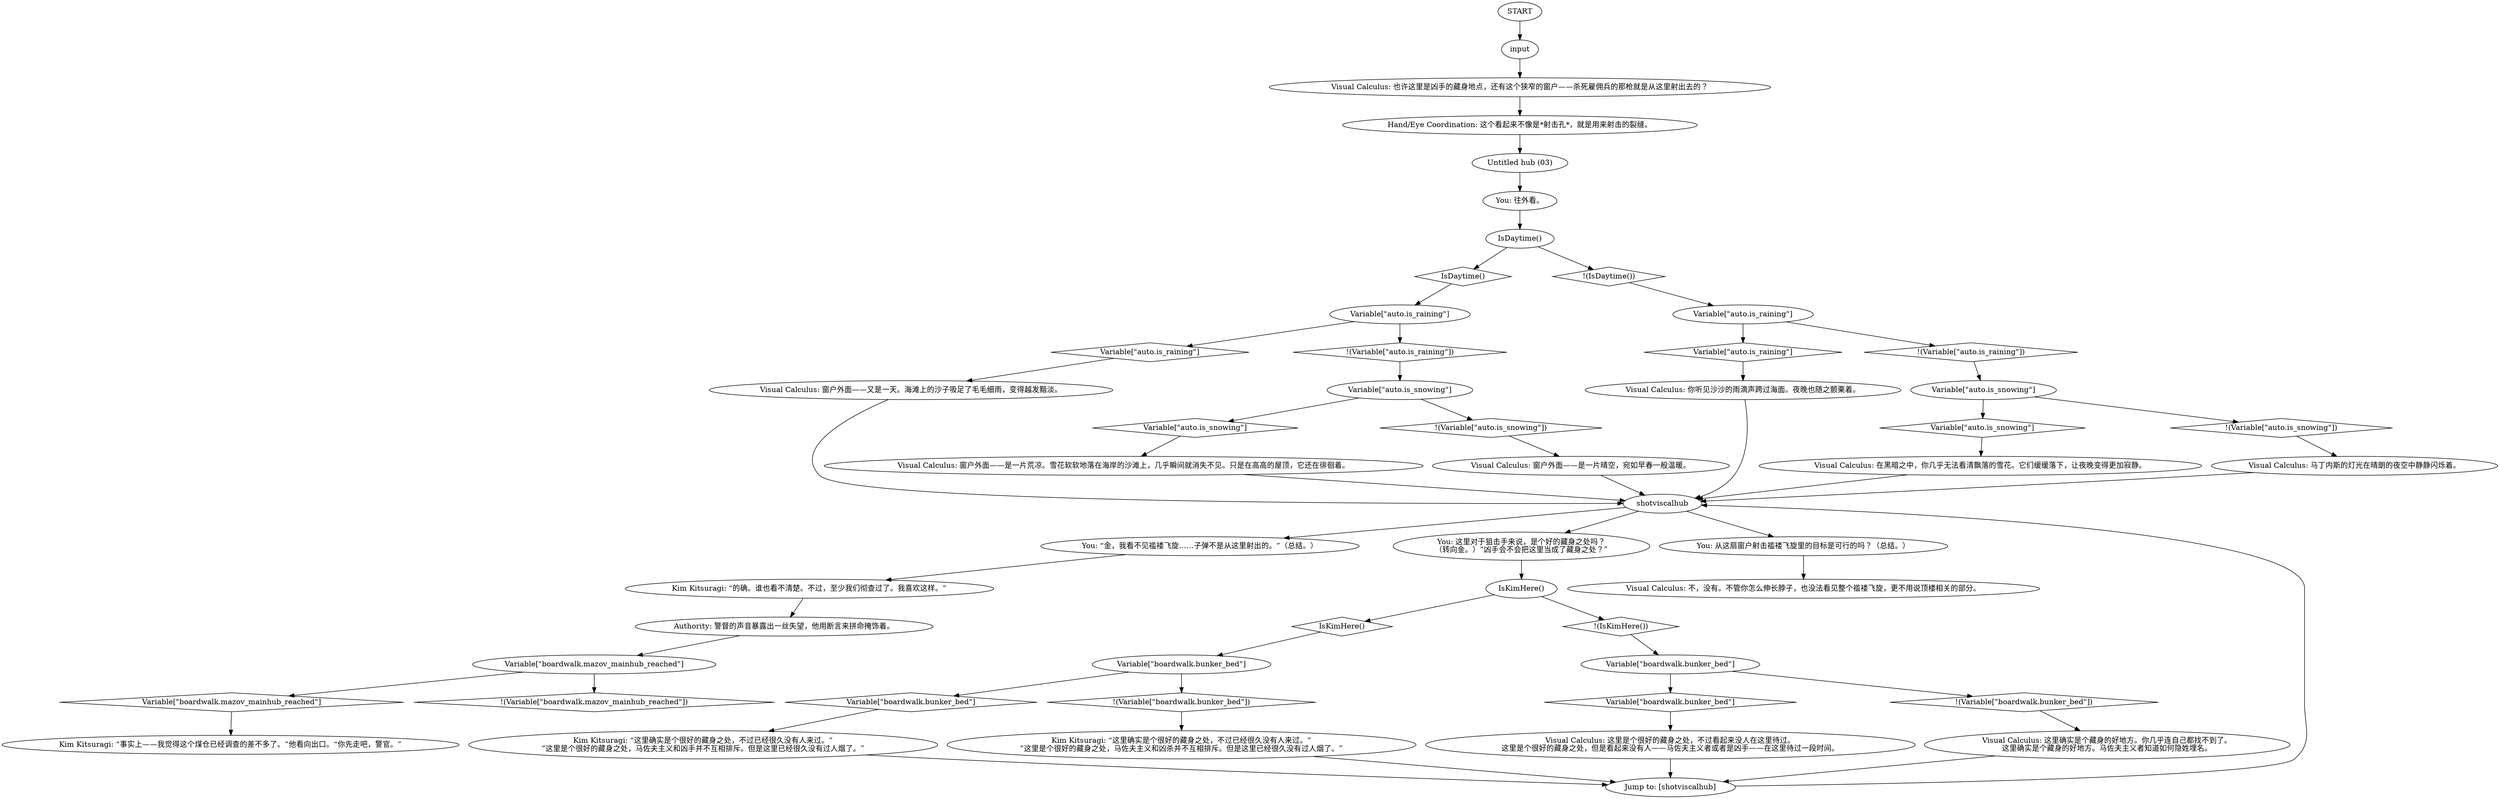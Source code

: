 # LAIR ORB / shot viscal
# You decide that the shot that killed the merc couldn't have come from this bunker.
# ==================================================
digraph G {
	  0 [label="START"];
	  1 [label="input"];
	  2 [label="Visual Calculus: 马丁内斯的灯光在晴朗的夜空中静静闪烁着。"];
	  3 [label="Kim Kitsuragi: “这里确实是个很好的藏身之处，不过已经很久没有人来过。”\n“这里是个很好的藏身之处，马佐夫主义和凶杀并不互相排斥。但是这里已经很久没有过人烟了。”"];
	  4 [label="Visual Calculus: 窗户外面——是一片晴空，宛如早春一般温暖。"];
	  5 [label="Hand/Eye Coordination: 这个看起来不像是*射击孔*，就是用来射击的裂缝。"];
	  6 [label="Visual Calculus: 不，没有。不管你怎么伸长脖子，也没法看见整个褴褛飞旋，更不用说顶楼相关的部分。"];
	  7 [label="Authority: 警督的声音暴露出一丝失望，他用断言来拼命掩饰着。"];
	  8 [label="Variable[\"auto.is_raining\"]"];
	  9 [label="Variable[\"auto.is_raining\"]", shape=diamond];
	  10 [label="!(Variable[\"auto.is_raining\"])", shape=diamond];
	  11 [label="Kim Kitsuragi: “的确。谁也看不清楚。不过，至少我们彻查过了。我喜欢这样。”"];
	  12 [label="shotviscalhub"];
	  13 [label="Variable[\"boardwalk.bunker_bed\"]"];
	  14 [label="Variable[\"boardwalk.bunker_bed\"]", shape=diamond];
	  15 [label="!(Variable[\"boardwalk.bunker_bed\"])", shape=diamond];
	  16 [label="Kim Kitsuragi: “这里确实是个很好的藏身之处，不过已经很久没有人来过。”\n“这里是个很好的藏身之处，马佐夫主义和凶手并不互相排斥。但是这里已经很久没有过人烟了。”"];
	  17 [label="Kim Kitsuragi: “事实上——我觉得这个煤仓已经调查的差不多了。”他看向出口。“你先走吧，警官。”"];
	  18 [label="Untitled hub (03)"];
	  19 [label="Visual Calculus: 在黑暗之中，你几乎无法看清飘落的雪花。它们缓缓落下，让夜晚变得更加寂静。"];
	  20 [label="Variable[\"boardwalk.mazov_mainhub_reached\"]"];
	  21 [label="Variable[\"boardwalk.mazov_mainhub_reached\"]", shape=diamond];
	  22 [label="!(Variable[\"boardwalk.mazov_mainhub_reached\"])", shape=diamond];
	  23 [label="IsDaytime()"];
	  24 [label="IsDaytime()", shape=diamond];
	  25 [label="!(IsDaytime())", shape=diamond];
	  26 [label="Visual Calculus: 窗户外面——又是一天。海滩上的沙子吸足了毛毛细雨，变得越发黯淡。"];
	  27 [label="Jump to: [shotviscalhub]"];
	  28 [label="Variable[\"auto.is_raining\"]"];
	  29 [label="Variable[\"auto.is_raining\"]", shape=diamond];
	  30 [label="!(Variable[\"auto.is_raining\"])", shape=diamond];
	  31 [label="Visual Calculus: 这里确实是个藏身的好地方。你几乎连自己都找不到了。\n这里确实是个藏身的好地方。马佐夫主义者知道如何隐姓埋名。"];
	  32 [label="Visual Calculus: 窗户外面——是一片荒凉。雪花软软地落在海岸的沙滩上，几乎瞬间就消失不见。只是在高高的屋顶，它还在徘徊着。"];
	  33 [label="Variable[\"auto.is_snowing\"]"];
	  34 [label="Variable[\"auto.is_snowing\"]", shape=diamond];
	  35 [label="!(Variable[\"auto.is_snowing\"])", shape=diamond];
	  36 [label="You: 往外看。"];
	  37 [label="Visual Calculus: 你听见沙沙的雨滴声跨过海面。夜晚也随之颤栗着。"];
	  38 [label="You: “金，我看不见褴褛飞旋……子弹不是从这里射出的。”（总结。）"];
	  39 [label="You: 这里对于狙击手来说，是个好的藏身之处吗？\n（转向金。）“凶手会不会把这里当成了藏身之处？”"];
	  41 [label="Visual Calculus: 这里是个很好的藏身之处，不过看起来没人在这里待过。\n这里是个很好的藏身之处，但是看起来没有人——马佐夫主义者或者是凶手——在这里待过一段时间。"];
	  42 [label="IsKimHere()"];
	  43 [label="IsKimHere()", shape=diamond];
	  44 [label="!(IsKimHere())", shape=diamond];
	  45 [label="You: 从这扇窗户射击褴褛飞旋里的目标是可行的吗？（总结。）"];
	  46 [label="Visual Calculus: 也许这里是凶手的藏身地点，还有这个狭窄的窗户——杀死雇佣兵的那枪就是从这里射出去的？"];
	  47 [label="Variable[\"auto.is_snowing\"]"];
	  48 [label="Variable[\"auto.is_snowing\"]", shape=diamond];
	  49 [label="!(Variable[\"auto.is_snowing\"])", shape=diamond];
	  50 [label="Variable[\"boardwalk.bunker_bed\"]"];
	  51 [label="Variable[\"boardwalk.bunker_bed\"]", shape=diamond];
	  52 [label="!(Variable[\"boardwalk.bunker_bed\"])", shape=diamond];
	  0 -> 1
	  1 -> 46
	  2 -> 12
	  3 -> 27
	  4 -> 12
	  5 -> 18
	  7 -> 20
	  8 -> 9
	  8 -> 10
	  9 -> 37
	  10 -> 33
	  11 -> 7
	  12 -> 45
	  12 -> 38
	  12 -> 39
	  13 -> 14
	  13 -> 15
	  14 -> 16
	  15 -> 3
	  16 -> 27
	  18 -> 36
	  19 -> 12
	  20 -> 21
	  20 -> 22
	  21 -> 17
	  23 -> 24
	  23 -> 25
	  24 -> 28
	  25 -> 8
	  26 -> 12
	  27 -> 12
	  28 -> 29
	  28 -> 30
	  29 -> 26
	  30 -> 47
	  31 -> 27
	  32 -> 12
	  33 -> 34
	  33 -> 35
	  34 -> 19
	  35 -> 2
	  36 -> 23
	  37 -> 12
	  38 -> 11
	  39 -> 42
	  41 -> 27
	  42 -> 43
	  42 -> 44
	  43 -> 13
	  44 -> 50
	  45 -> 6
	  46 -> 5
	  47 -> 48
	  47 -> 49
	  48 -> 32
	  49 -> 4
	  50 -> 51
	  50 -> 52
	  51 -> 41
	  52 -> 31
}

